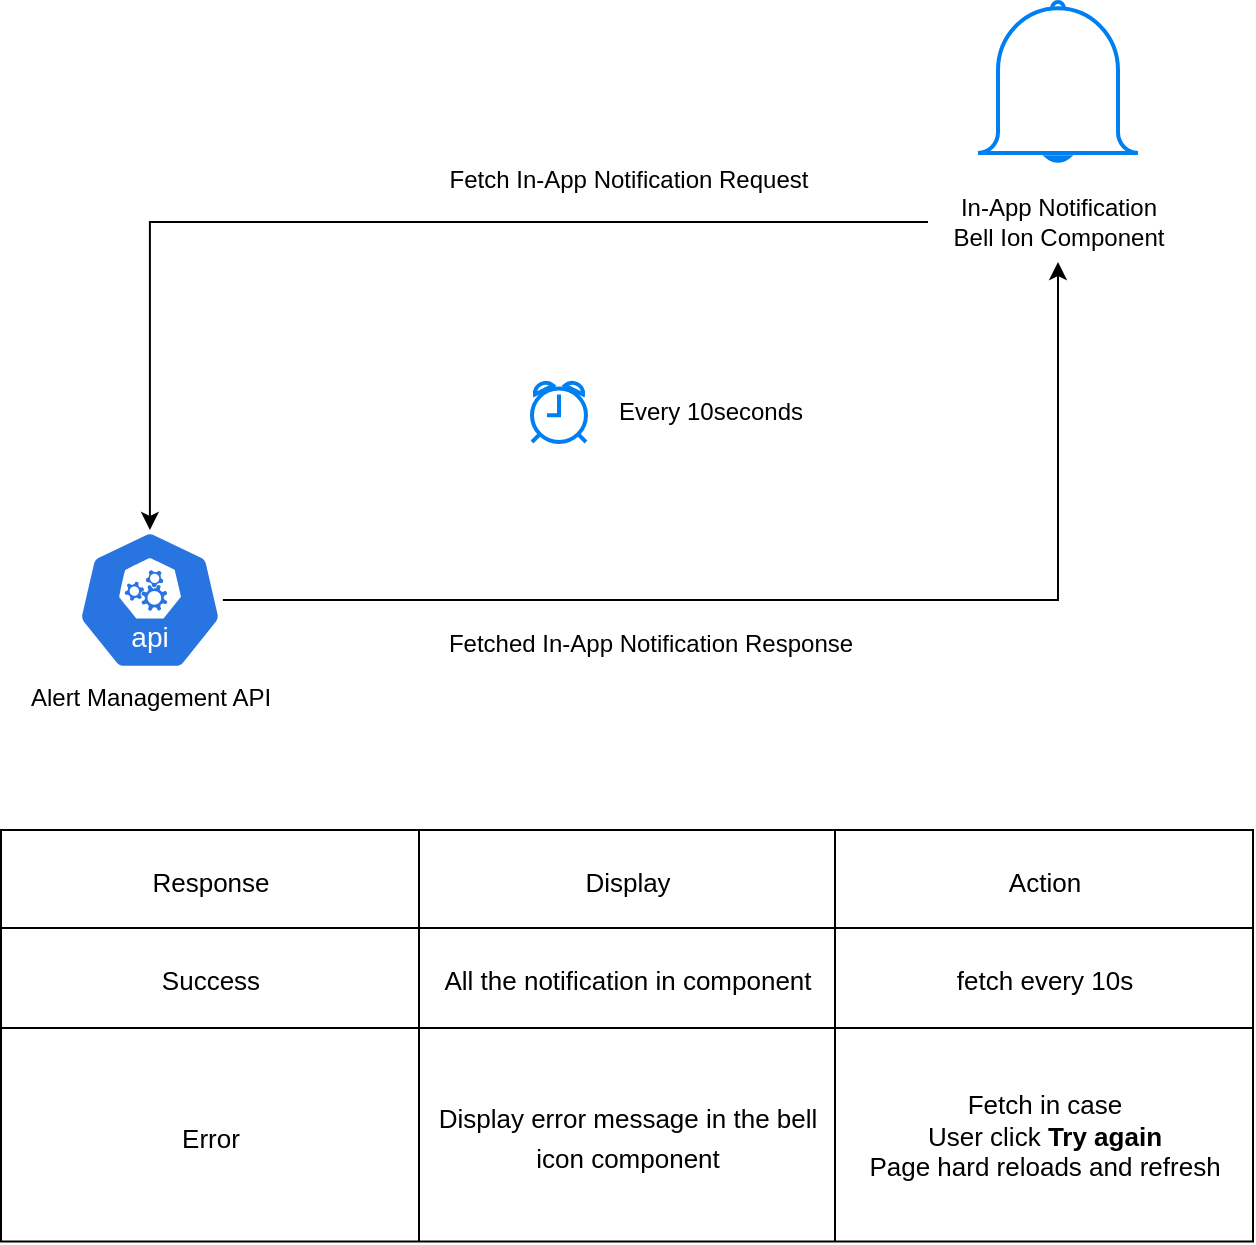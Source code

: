 <mxfile version="24.8.4">
  <diagram name="Page-1" id="7TvlGkbhThHmNCgda6j8">
    <mxGraphModel dx="1426" dy="783" grid="0" gridSize="10" guides="1" tooltips="1" connect="1" arrows="1" fold="1" page="1" pageScale="1" pageWidth="850" pageHeight="1100" math="0" shadow="0">
      <root>
        <mxCell id="0" />
        <mxCell id="1" parent="0" />
        <mxCell id="DyFtDi6VuLEi1HyXCsDj-2" value="Alert Management API&lt;div&gt;&lt;br&gt;&lt;/div&gt;" style="text;html=1;align=center;verticalAlign=middle;resizable=0;points=[];autosize=1;strokeColor=none;fillColor=none;" vertex="1" parent="1">
          <mxGeometry x="132" y="381" width="138" height="41" as="geometry" />
        </mxCell>
        <mxCell id="DyFtDi6VuLEi1HyXCsDj-13" style="edgeStyle=orthogonalEdgeStyle;rounded=0;orthogonalLoop=1;jettySize=auto;html=1;" edge="1" parent="1" source="DyFtDi6VuLEi1HyXCsDj-3" target="DyFtDi6VuLEi1HyXCsDj-5">
          <mxGeometry relative="1" as="geometry" />
        </mxCell>
        <mxCell id="DyFtDi6VuLEi1HyXCsDj-3" value="" style="aspect=fixed;sketch=0;html=1;dashed=0;whitespace=wrap;verticalLabelPosition=bottom;verticalAlign=top;fillColor=#2875E2;strokeColor=#ffffff;points=[[0.005,0.63,0],[0.1,0.2,0],[0.9,0.2,0],[0.5,0,0],[0.995,0.63,0],[0.72,0.99,0],[0.5,1,0],[0.28,0.99,0]];shape=mxgraph.kubernetes.icon2;kubernetesLabel=1;prIcon=api" vertex="1" parent="1">
          <mxGeometry x="164.54" y="311" width="72.92" height="70" as="geometry" />
        </mxCell>
        <mxCell id="DyFtDi6VuLEi1HyXCsDj-4" value="" style="html=1;verticalLabelPosition=bottom;align=center;labelBackgroundColor=#ffffff;verticalAlign=top;strokeWidth=2;strokeColor=#0080F0;shadow=0;dashed=0;shape=mxgraph.ios7.icons.bell;" vertex="1" parent="1">
          <mxGeometry x="615" y="47" width="80" height="80" as="geometry" />
        </mxCell>
        <mxCell id="DyFtDi6VuLEi1HyXCsDj-7" style="edgeStyle=orthogonalEdgeStyle;rounded=0;orthogonalLoop=1;jettySize=auto;html=1;" edge="1" parent="1" source="DyFtDi6VuLEi1HyXCsDj-5" target="DyFtDi6VuLEi1HyXCsDj-3">
          <mxGeometry relative="1" as="geometry" />
        </mxCell>
        <mxCell id="DyFtDi6VuLEi1HyXCsDj-5" value="In-App Notification&lt;div&gt;Bell Ion Component&lt;/div&gt;" style="text;html=1;align=center;verticalAlign=middle;resizable=0;points=[];autosize=1;strokeColor=none;fillColor=none;" vertex="1" parent="1">
          <mxGeometry x="590" y="137" width="130" height="40" as="geometry" />
        </mxCell>
        <mxCell id="DyFtDi6VuLEi1HyXCsDj-8" value="Fetch In-App Notification Request" style="text;html=1;align=center;verticalAlign=middle;resizable=0;points=[];autosize=1;strokeColor=none;fillColor=none;" vertex="1" parent="1">
          <mxGeometry x="341" y="123" width="197" height="26" as="geometry" />
        </mxCell>
        <mxCell id="DyFtDi6VuLEi1HyXCsDj-11" value="" style="html=1;verticalLabelPosition=bottom;align=center;labelBackgroundColor=#ffffff;verticalAlign=top;strokeWidth=2;strokeColor=#0080F0;shadow=0;dashed=0;shape=mxgraph.ios7.icons.alarm_clock;" vertex="1" parent="1">
          <mxGeometry x="392" y="237" width="27" height="30" as="geometry" />
        </mxCell>
        <mxCell id="DyFtDi6VuLEi1HyXCsDj-12" value="Every 10seconds" style="text;html=1;align=center;verticalAlign=middle;resizable=0;points=[];autosize=1;strokeColor=none;fillColor=none;" vertex="1" parent="1">
          <mxGeometry x="426" y="239" width="110" height="26" as="geometry" />
        </mxCell>
        <mxCell id="DyFtDi6VuLEi1HyXCsDj-15" value="Fetched In-App Notification Response" style="text;html=1;align=center;verticalAlign=middle;resizable=0;points=[];autosize=1;strokeColor=none;fillColor=none;" vertex="1" parent="1">
          <mxGeometry x="341" y="355" width="220" height="26" as="geometry" />
        </mxCell>
        <mxCell id="DyFtDi6VuLEi1HyXCsDj-16" value="" style="shape=table;startSize=0;container=1;collapsible=0;childLayout=tableLayout;fontSize=10;" vertex="1" parent="1">
          <mxGeometry x="126.5" y="461" width="626" height="205.75" as="geometry" />
        </mxCell>
        <mxCell id="DyFtDi6VuLEi1HyXCsDj-17" value="" style="shape=tableRow;horizontal=0;startSize=0;swimlaneHead=0;swimlaneBody=0;strokeColor=inherit;top=0;left=0;bottom=0;right=0;collapsible=0;dropTarget=0;fillColor=none;points=[[0,0.5],[1,0.5]];portConstraint=eastwest;fontSize=12;" vertex="1" parent="DyFtDi6VuLEi1HyXCsDj-16">
          <mxGeometry width="626" height="49" as="geometry" />
        </mxCell>
        <mxCell id="DyFtDi6VuLEi1HyXCsDj-18" value="&lt;font style=&quot;font-size: 13px;&quot;&gt;Response&lt;/font&gt;" style="shape=partialRectangle;html=1;whiteSpace=wrap;connectable=0;strokeColor=inherit;overflow=hidden;fillColor=none;top=0;left=0;bottom=0;right=0;pointerEvents=1;fontSize=16;" vertex="1" parent="DyFtDi6VuLEi1HyXCsDj-17">
          <mxGeometry width="209" height="49" as="geometry">
            <mxRectangle width="209" height="49" as="alternateBounds" />
          </mxGeometry>
        </mxCell>
        <mxCell id="DyFtDi6VuLEi1HyXCsDj-19" value="&lt;font style=&quot;font-size: 13px;&quot;&gt;Display&lt;/font&gt;" style="shape=partialRectangle;html=1;whiteSpace=wrap;connectable=0;strokeColor=inherit;overflow=hidden;fillColor=none;top=0;left=0;bottom=0;right=0;pointerEvents=1;fontSize=16;" vertex="1" parent="DyFtDi6VuLEi1HyXCsDj-17">
          <mxGeometry x="209" width="208" height="49" as="geometry">
            <mxRectangle width="208" height="49" as="alternateBounds" />
          </mxGeometry>
        </mxCell>
        <mxCell id="DyFtDi6VuLEi1HyXCsDj-20" value="&lt;font style=&quot;font-size: 13px;&quot;&gt;Action&lt;/font&gt;" style="shape=partialRectangle;html=1;whiteSpace=wrap;connectable=0;strokeColor=inherit;overflow=hidden;fillColor=none;top=0;left=0;bottom=0;right=0;pointerEvents=1;fontSize=16;" vertex="1" parent="DyFtDi6VuLEi1HyXCsDj-17">
          <mxGeometry x="417" width="209" height="49" as="geometry">
            <mxRectangle width="209" height="49" as="alternateBounds" />
          </mxGeometry>
        </mxCell>
        <mxCell id="DyFtDi6VuLEi1HyXCsDj-21" value="" style="shape=tableRow;horizontal=0;startSize=0;swimlaneHead=0;swimlaneBody=0;strokeColor=inherit;top=0;left=0;bottom=0;right=0;collapsible=0;dropTarget=0;fillColor=none;points=[[0,0.5],[1,0.5]];portConstraint=eastwest;fontSize=16;" vertex="1" parent="DyFtDi6VuLEi1HyXCsDj-16">
          <mxGeometry y="49" width="626" height="50" as="geometry" />
        </mxCell>
        <mxCell id="DyFtDi6VuLEi1HyXCsDj-22" value="&lt;font style=&quot;font-size: 13px;&quot;&gt;Success&lt;/font&gt;" style="shape=partialRectangle;html=1;whiteSpace=wrap;connectable=0;strokeColor=inherit;overflow=hidden;fillColor=none;top=0;left=0;bottom=0;right=0;pointerEvents=1;fontSize=16;" vertex="1" parent="DyFtDi6VuLEi1HyXCsDj-21">
          <mxGeometry width="209" height="50" as="geometry">
            <mxRectangle width="209" height="50" as="alternateBounds" />
          </mxGeometry>
        </mxCell>
        <mxCell id="DyFtDi6VuLEi1HyXCsDj-23" value="&lt;font style=&quot;font-size: 13px;&quot;&gt;All the notification in component&lt;/font&gt;" style="shape=partialRectangle;html=1;whiteSpace=wrap;connectable=0;strokeColor=inherit;overflow=hidden;fillColor=none;top=0;left=0;bottom=0;right=0;pointerEvents=1;fontSize=16;" vertex="1" parent="DyFtDi6VuLEi1HyXCsDj-21">
          <mxGeometry x="209" width="208" height="50" as="geometry">
            <mxRectangle width="208" height="50" as="alternateBounds" />
          </mxGeometry>
        </mxCell>
        <mxCell id="DyFtDi6VuLEi1HyXCsDj-24" value="&lt;font style=&quot;font-size: 13px;&quot;&gt;fetch every 10s&lt;/font&gt;" style="shape=partialRectangle;html=1;whiteSpace=wrap;connectable=0;strokeColor=inherit;overflow=hidden;fillColor=none;top=0;left=0;bottom=0;right=0;pointerEvents=1;fontSize=16;" vertex="1" parent="DyFtDi6VuLEi1HyXCsDj-21">
          <mxGeometry x="417" width="209" height="50" as="geometry">
            <mxRectangle width="209" height="50" as="alternateBounds" />
          </mxGeometry>
        </mxCell>
        <mxCell id="DyFtDi6VuLEi1HyXCsDj-25" value="" style="shape=tableRow;horizontal=0;startSize=0;swimlaneHead=0;swimlaneBody=0;strokeColor=inherit;top=0;left=0;bottom=0;right=0;collapsible=0;dropTarget=0;fillColor=none;points=[[0,0.5],[1,0.5]];portConstraint=eastwest;fontSize=16;" vertex="1" parent="DyFtDi6VuLEi1HyXCsDj-16">
          <mxGeometry y="99" width="626" height="107" as="geometry" />
        </mxCell>
        <mxCell id="DyFtDi6VuLEi1HyXCsDj-26" value="&lt;font style=&quot;font-size: 13px;&quot;&gt;Error&lt;/font&gt;" style="shape=partialRectangle;html=1;whiteSpace=wrap;connectable=0;strokeColor=inherit;overflow=hidden;fillColor=none;top=0;left=0;bottom=0;right=0;pointerEvents=1;fontSize=16;" vertex="1" parent="DyFtDi6VuLEi1HyXCsDj-25">
          <mxGeometry width="209" height="107" as="geometry">
            <mxRectangle width="209" height="107" as="alternateBounds" />
          </mxGeometry>
        </mxCell>
        <mxCell id="DyFtDi6VuLEi1HyXCsDj-27" value="&lt;font style=&quot;font-size: 13px;&quot;&gt;Display error message in the bell icon component&lt;/font&gt;" style="shape=partialRectangle;html=1;whiteSpace=wrap;connectable=0;strokeColor=inherit;overflow=hidden;fillColor=none;top=0;left=0;bottom=0;right=0;pointerEvents=1;fontSize=16;" vertex="1" parent="DyFtDi6VuLEi1HyXCsDj-25">
          <mxGeometry x="209" width="208" height="107" as="geometry">
            <mxRectangle width="208" height="107" as="alternateBounds" />
          </mxGeometry>
        </mxCell>
        <mxCell id="DyFtDi6VuLEi1HyXCsDj-28" value="&lt;div style=&quot;font-size: 13px;&quot;&gt;Fetch in case&lt;/div&gt;&lt;div style=&quot;font-size: 13px;&quot;&gt;User click &lt;b&gt;Try again&lt;/b&gt;&lt;/div&gt;&lt;div style=&quot;font-size: 13px;&quot;&gt;Page hard reloads and refresh&lt;/div&gt;" style="shape=partialRectangle;html=1;whiteSpace=wrap;connectable=0;strokeColor=inherit;overflow=hidden;fillColor=none;top=0;left=0;bottom=0;right=0;pointerEvents=1;fontSize=16;" vertex="1" parent="DyFtDi6VuLEi1HyXCsDj-25">
          <mxGeometry x="417" width="209" height="107" as="geometry">
            <mxRectangle width="209" height="107" as="alternateBounds" />
          </mxGeometry>
        </mxCell>
      </root>
    </mxGraphModel>
  </diagram>
</mxfile>
